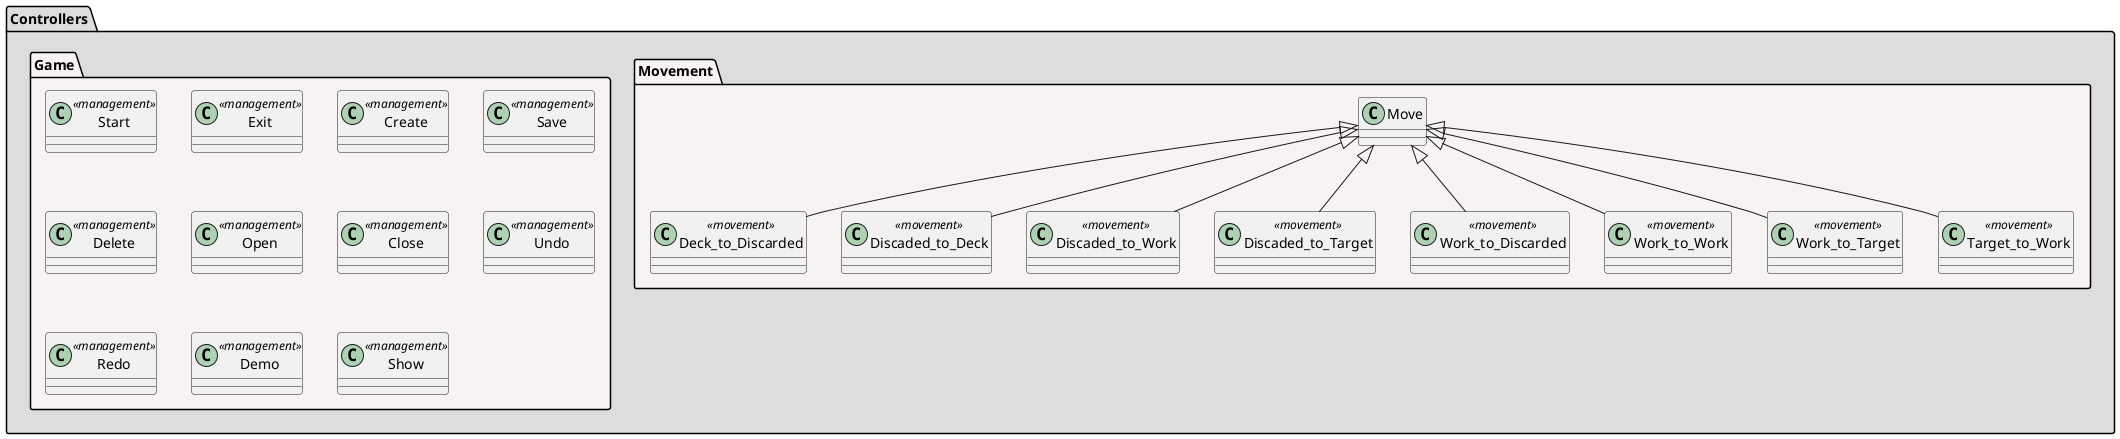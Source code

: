 @startuml

package "Controllers" #DDDDDD {
    package "Movement" #F7F3F3 {
        class Move
        class Deck_to_Discarded << movement >>
        class Discaded_to_Deck << movement >>
        class Discaded_to_Work << movement >>
        class Discaded_to_Target << movement >>
        class Work_to_Discarded << movement >>
        class Work_to_Work << movement >>
        class Work_to_Target << movement >>
        class Target_to_Work << movement >>

        Deck_to_Discarded -up-|> Move
        Discaded_to_Deck -up-|> Move
        Discaded_to_Work -up-|> Move
        Discaded_to_Target -up-|> Move
        Work_to_Discarded -up-|> Move
        Work_to_Work -up-|> Move
        Work_to_Target -up-|> Move
        Target_to_Work -up-|> Move

    }

    package "Game" #F7F3F3 {
        class Start << management >>
        class Exit << management >>
        class Create << management >>
        class Save << management >>
        class Delete << management >>
        class Open << management >>
        class Close << management >>
        class Undo << management >>
        class Redo << management >>
        class Demo << management >>
        class Show << management >>
    }
}

@enduml